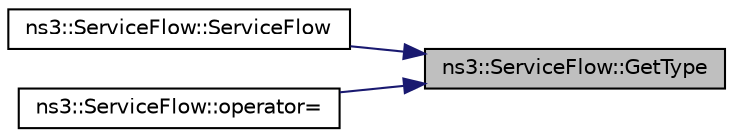 digraph "ns3::ServiceFlow::GetType"
{
 // LATEX_PDF_SIZE
  edge [fontname="Helvetica",fontsize="10",labelfontname="Helvetica",labelfontsize="10"];
  node [fontname="Helvetica",fontsize="10",shape=record];
  rankdir="RL";
  Node1 [label="ns3::ServiceFlow::GetType",height=0.2,width=0.4,color="black", fillcolor="grey75", style="filled", fontcolor="black",tooltip="Get type of service flow."];
  Node1 -> Node2 [dir="back",color="midnightblue",fontsize="10",style="solid",fontname="Helvetica"];
  Node2 [label="ns3::ServiceFlow::ServiceFlow",height=0.2,width=0.4,color="black", fillcolor="white", style="filled",URL="$classns3_1_1_service_flow.html#a45e24aa23d78831b288f8ca1062a2f2d",tooltip="Constructor."];
  Node1 -> Node3 [dir="back",color="midnightblue",fontsize="10",style="solid",fontname="Helvetica"];
  Node3 [label="ns3::ServiceFlow::operator=",height=0.2,width=0.4,color="black", fillcolor="white", style="filled",URL="$classns3_1_1_service_flow.html#ae4ea282e5cbf4ac99598b1a7ee5badf9",tooltip="assignment operator"];
}
